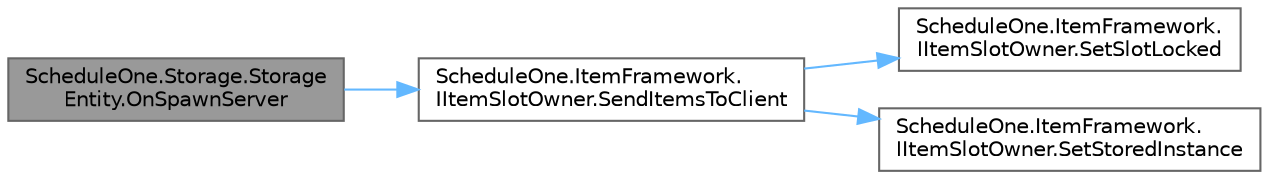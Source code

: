 digraph "ScheduleOne.Storage.StorageEntity.OnSpawnServer"
{
 // LATEX_PDF_SIZE
  bgcolor="transparent";
  edge [fontname=Helvetica,fontsize=10,labelfontname=Helvetica,labelfontsize=10];
  node [fontname=Helvetica,fontsize=10,shape=box,height=0.2,width=0.4];
  rankdir="LR";
  Node1 [id="Node000001",label="ScheduleOne.Storage.Storage\lEntity.OnSpawnServer",height=0.2,width=0.4,color="gray40", fillcolor="grey60", style="filled", fontcolor="black",tooltip=" "];
  Node1 -> Node2 [id="edge1_Node000001_Node000002",color="steelblue1",style="solid",tooltip=" "];
  Node2 [id="Node000002",label="ScheduleOne.ItemFramework.\lIItemSlotOwner.SendItemsToClient",height=0.2,width=0.4,color="grey40", fillcolor="white", style="filled",URL="$interface_schedule_one_1_1_item_framework_1_1_i_item_slot_owner.html#a0987be4790db53f7bb8a85e16010483e",tooltip=" "];
  Node2 -> Node3 [id="edge2_Node000002_Node000003",color="steelblue1",style="solid",tooltip=" "];
  Node3 [id="Node000003",label="ScheduleOne.ItemFramework.\lIItemSlotOwner.SetSlotLocked",height=0.2,width=0.4,color="grey40", fillcolor="white", style="filled",URL="$interface_schedule_one_1_1_item_framework_1_1_i_item_slot_owner.html#a283d4b04693515de72284b39ff4b978a",tooltip=" "];
  Node2 -> Node4 [id="edge3_Node000002_Node000004",color="steelblue1",style="solid",tooltip=" "];
  Node4 [id="Node000004",label="ScheduleOne.ItemFramework.\lIItemSlotOwner.SetStoredInstance",height=0.2,width=0.4,color="grey40", fillcolor="white", style="filled",URL="$interface_schedule_one_1_1_item_framework_1_1_i_item_slot_owner.html#a1b4666b0503b87c057d8fb097e4cdd26",tooltip=" "];
}
